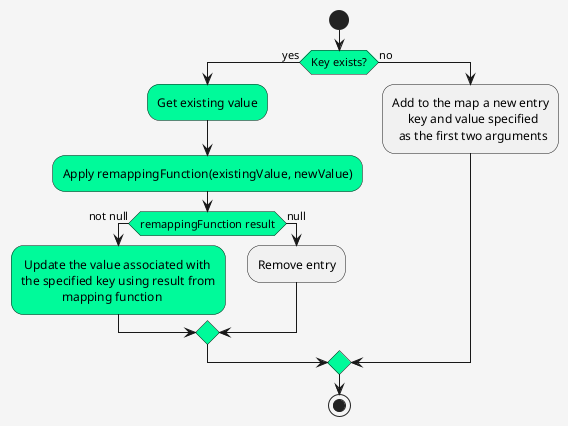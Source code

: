 @startuml
skinparam backgroundColor #F5F5F5
start
#MediumSpringGreen:if (Key exists?) then (yes)
  #MediumSpringGreen:Get existing value;
  #MediumSpringGreen:Apply remappingFunction(existingValue, newValue);
  #MediumSpringGreen:if (remappingFunction result) then (not null)
    #MediumSpringGreen: Update the value associated with\nthe specified key using result from\n             mapping function;
  else (null)
    :Remove entry;
  endif
else (no)
 :Add to the map a new entry\n     key and value specified\n  as the first two arguments;
endif
stop
@enduml